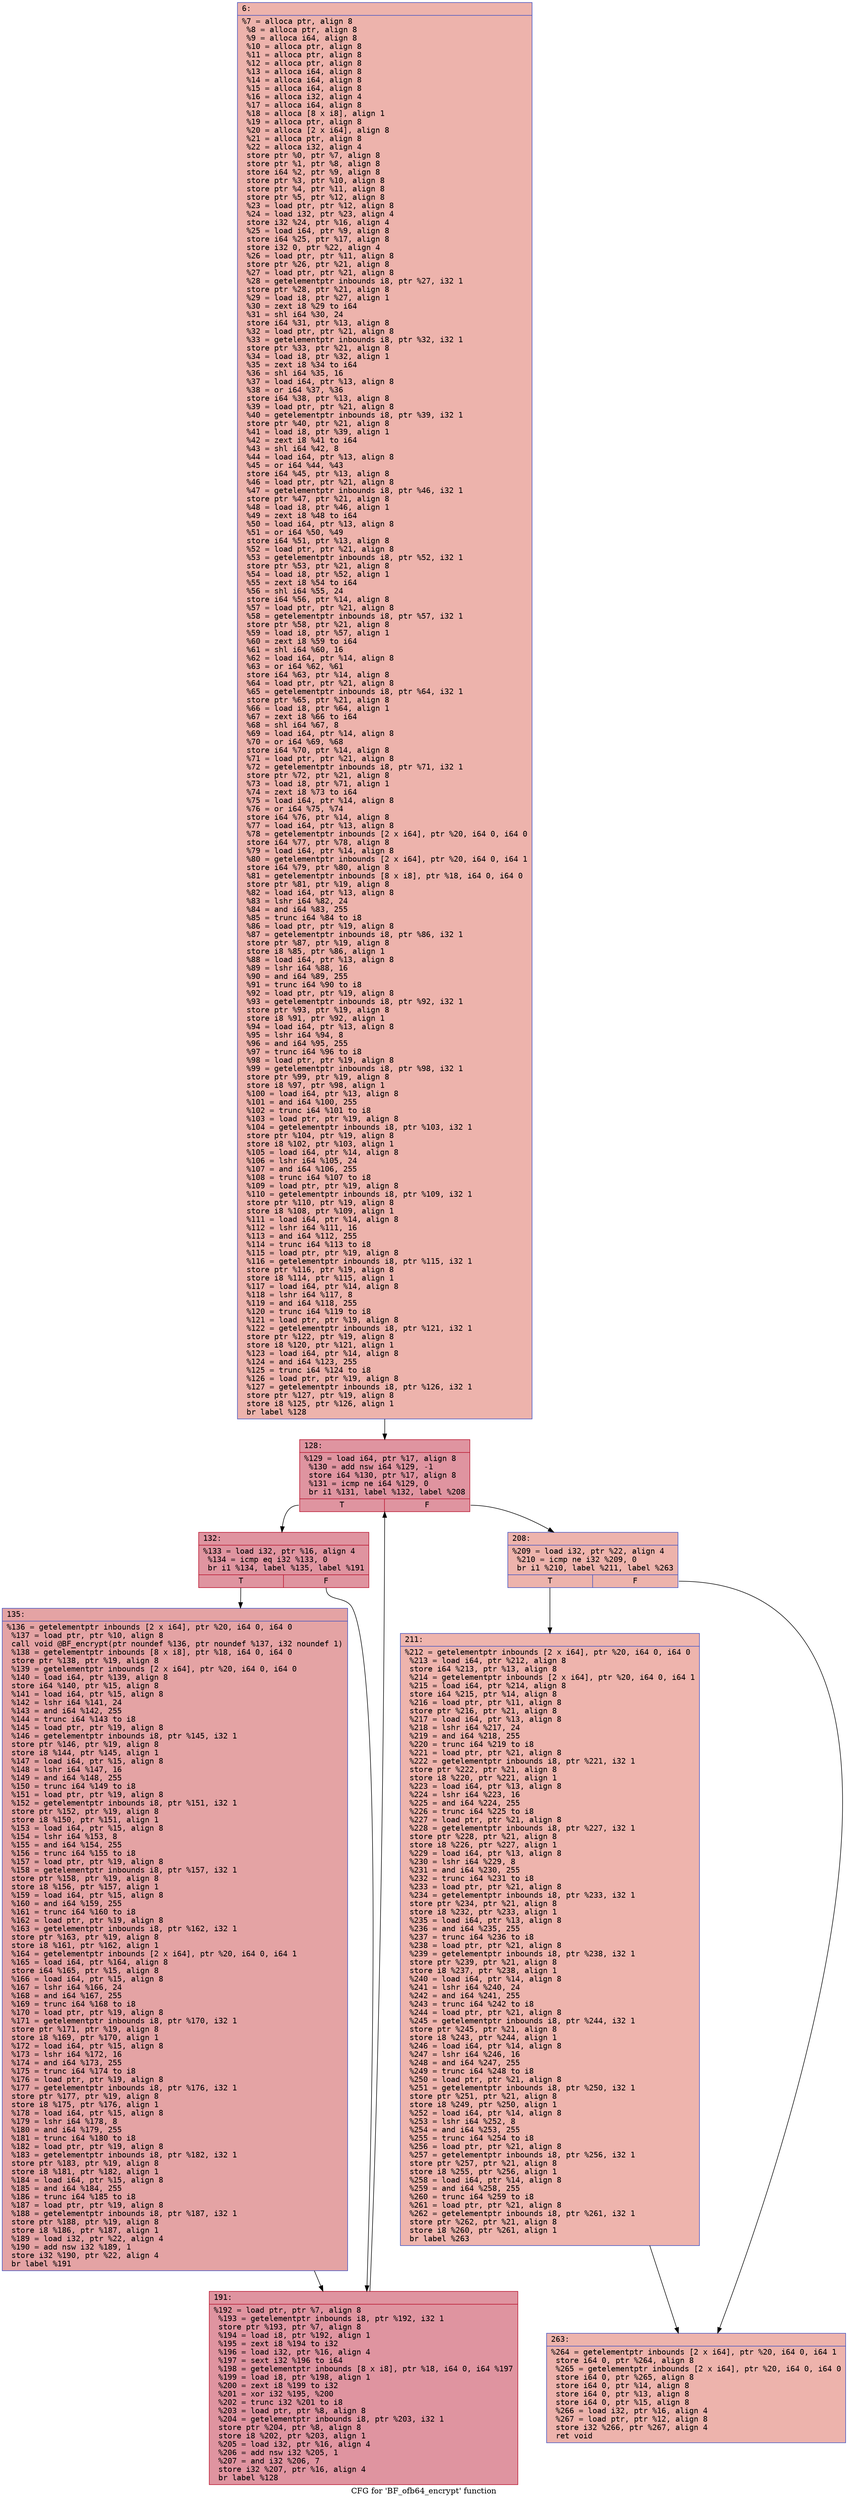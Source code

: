 digraph "CFG for 'BF_ofb64_encrypt' function" {
	label="CFG for 'BF_ofb64_encrypt' function";

	Node0x600002634050 [shape=record,color="#3d50c3ff", style=filled, fillcolor="#d6524470" fontname="Courier",label="{6:\l|  %7 = alloca ptr, align 8\l  %8 = alloca ptr, align 8\l  %9 = alloca i64, align 8\l  %10 = alloca ptr, align 8\l  %11 = alloca ptr, align 8\l  %12 = alloca ptr, align 8\l  %13 = alloca i64, align 8\l  %14 = alloca i64, align 8\l  %15 = alloca i64, align 8\l  %16 = alloca i32, align 4\l  %17 = alloca i64, align 8\l  %18 = alloca [8 x i8], align 1\l  %19 = alloca ptr, align 8\l  %20 = alloca [2 x i64], align 8\l  %21 = alloca ptr, align 8\l  %22 = alloca i32, align 4\l  store ptr %0, ptr %7, align 8\l  store ptr %1, ptr %8, align 8\l  store i64 %2, ptr %9, align 8\l  store ptr %3, ptr %10, align 8\l  store ptr %4, ptr %11, align 8\l  store ptr %5, ptr %12, align 8\l  %23 = load ptr, ptr %12, align 8\l  %24 = load i32, ptr %23, align 4\l  store i32 %24, ptr %16, align 4\l  %25 = load i64, ptr %9, align 8\l  store i64 %25, ptr %17, align 8\l  store i32 0, ptr %22, align 4\l  %26 = load ptr, ptr %11, align 8\l  store ptr %26, ptr %21, align 8\l  %27 = load ptr, ptr %21, align 8\l  %28 = getelementptr inbounds i8, ptr %27, i32 1\l  store ptr %28, ptr %21, align 8\l  %29 = load i8, ptr %27, align 1\l  %30 = zext i8 %29 to i64\l  %31 = shl i64 %30, 24\l  store i64 %31, ptr %13, align 8\l  %32 = load ptr, ptr %21, align 8\l  %33 = getelementptr inbounds i8, ptr %32, i32 1\l  store ptr %33, ptr %21, align 8\l  %34 = load i8, ptr %32, align 1\l  %35 = zext i8 %34 to i64\l  %36 = shl i64 %35, 16\l  %37 = load i64, ptr %13, align 8\l  %38 = or i64 %37, %36\l  store i64 %38, ptr %13, align 8\l  %39 = load ptr, ptr %21, align 8\l  %40 = getelementptr inbounds i8, ptr %39, i32 1\l  store ptr %40, ptr %21, align 8\l  %41 = load i8, ptr %39, align 1\l  %42 = zext i8 %41 to i64\l  %43 = shl i64 %42, 8\l  %44 = load i64, ptr %13, align 8\l  %45 = or i64 %44, %43\l  store i64 %45, ptr %13, align 8\l  %46 = load ptr, ptr %21, align 8\l  %47 = getelementptr inbounds i8, ptr %46, i32 1\l  store ptr %47, ptr %21, align 8\l  %48 = load i8, ptr %46, align 1\l  %49 = zext i8 %48 to i64\l  %50 = load i64, ptr %13, align 8\l  %51 = or i64 %50, %49\l  store i64 %51, ptr %13, align 8\l  %52 = load ptr, ptr %21, align 8\l  %53 = getelementptr inbounds i8, ptr %52, i32 1\l  store ptr %53, ptr %21, align 8\l  %54 = load i8, ptr %52, align 1\l  %55 = zext i8 %54 to i64\l  %56 = shl i64 %55, 24\l  store i64 %56, ptr %14, align 8\l  %57 = load ptr, ptr %21, align 8\l  %58 = getelementptr inbounds i8, ptr %57, i32 1\l  store ptr %58, ptr %21, align 8\l  %59 = load i8, ptr %57, align 1\l  %60 = zext i8 %59 to i64\l  %61 = shl i64 %60, 16\l  %62 = load i64, ptr %14, align 8\l  %63 = or i64 %62, %61\l  store i64 %63, ptr %14, align 8\l  %64 = load ptr, ptr %21, align 8\l  %65 = getelementptr inbounds i8, ptr %64, i32 1\l  store ptr %65, ptr %21, align 8\l  %66 = load i8, ptr %64, align 1\l  %67 = zext i8 %66 to i64\l  %68 = shl i64 %67, 8\l  %69 = load i64, ptr %14, align 8\l  %70 = or i64 %69, %68\l  store i64 %70, ptr %14, align 8\l  %71 = load ptr, ptr %21, align 8\l  %72 = getelementptr inbounds i8, ptr %71, i32 1\l  store ptr %72, ptr %21, align 8\l  %73 = load i8, ptr %71, align 1\l  %74 = zext i8 %73 to i64\l  %75 = load i64, ptr %14, align 8\l  %76 = or i64 %75, %74\l  store i64 %76, ptr %14, align 8\l  %77 = load i64, ptr %13, align 8\l  %78 = getelementptr inbounds [2 x i64], ptr %20, i64 0, i64 0\l  store i64 %77, ptr %78, align 8\l  %79 = load i64, ptr %14, align 8\l  %80 = getelementptr inbounds [2 x i64], ptr %20, i64 0, i64 1\l  store i64 %79, ptr %80, align 8\l  %81 = getelementptr inbounds [8 x i8], ptr %18, i64 0, i64 0\l  store ptr %81, ptr %19, align 8\l  %82 = load i64, ptr %13, align 8\l  %83 = lshr i64 %82, 24\l  %84 = and i64 %83, 255\l  %85 = trunc i64 %84 to i8\l  %86 = load ptr, ptr %19, align 8\l  %87 = getelementptr inbounds i8, ptr %86, i32 1\l  store ptr %87, ptr %19, align 8\l  store i8 %85, ptr %86, align 1\l  %88 = load i64, ptr %13, align 8\l  %89 = lshr i64 %88, 16\l  %90 = and i64 %89, 255\l  %91 = trunc i64 %90 to i8\l  %92 = load ptr, ptr %19, align 8\l  %93 = getelementptr inbounds i8, ptr %92, i32 1\l  store ptr %93, ptr %19, align 8\l  store i8 %91, ptr %92, align 1\l  %94 = load i64, ptr %13, align 8\l  %95 = lshr i64 %94, 8\l  %96 = and i64 %95, 255\l  %97 = trunc i64 %96 to i8\l  %98 = load ptr, ptr %19, align 8\l  %99 = getelementptr inbounds i8, ptr %98, i32 1\l  store ptr %99, ptr %19, align 8\l  store i8 %97, ptr %98, align 1\l  %100 = load i64, ptr %13, align 8\l  %101 = and i64 %100, 255\l  %102 = trunc i64 %101 to i8\l  %103 = load ptr, ptr %19, align 8\l  %104 = getelementptr inbounds i8, ptr %103, i32 1\l  store ptr %104, ptr %19, align 8\l  store i8 %102, ptr %103, align 1\l  %105 = load i64, ptr %14, align 8\l  %106 = lshr i64 %105, 24\l  %107 = and i64 %106, 255\l  %108 = trunc i64 %107 to i8\l  %109 = load ptr, ptr %19, align 8\l  %110 = getelementptr inbounds i8, ptr %109, i32 1\l  store ptr %110, ptr %19, align 8\l  store i8 %108, ptr %109, align 1\l  %111 = load i64, ptr %14, align 8\l  %112 = lshr i64 %111, 16\l  %113 = and i64 %112, 255\l  %114 = trunc i64 %113 to i8\l  %115 = load ptr, ptr %19, align 8\l  %116 = getelementptr inbounds i8, ptr %115, i32 1\l  store ptr %116, ptr %19, align 8\l  store i8 %114, ptr %115, align 1\l  %117 = load i64, ptr %14, align 8\l  %118 = lshr i64 %117, 8\l  %119 = and i64 %118, 255\l  %120 = trunc i64 %119 to i8\l  %121 = load ptr, ptr %19, align 8\l  %122 = getelementptr inbounds i8, ptr %121, i32 1\l  store ptr %122, ptr %19, align 8\l  store i8 %120, ptr %121, align 1\l  %123 = load i64, ptr %14, align 8\l  %124 = and i64 %123, 255\l  %125 = trunc i64 %124 to i8\l  %126 = load ptr, ptr %19, align 8\l  %127 = getelementptr inbounds i8, ptr %126, i32 1\l  store ptr %127, ptr %19, align 8\l  store i8 %125, ptr %126, align 1\l  br label %128\l}"];
	Node0x600002634050 -> Node0x6000026340f0[tooltip="6 -> 128\nProbability 100.00%" ];
	Node0x6000026340f0 [shape=record,color="#b70d28ff", style=filled, fillcolor="#b70d2870" fontname="Courier",label="{128:\l|  %129 = load i64, ptr %17, align 8\l  %130 = add nsw i64 %129, -1\l  store i64 %130, ptr %17, align 8\l  %131 = icmp ne i64 %129, 0\l  br i1 %131, label %132, label %208\l|{<s0>T|<s1>F}}"];
	Node0x6000026340f0:s0 -> Node0x600002634140[tooltip="128 -> 132\nProbability 96.88%" ];
	Node0x6000026340f0:s1 -> Node0x600002634230[tooltip="128 -> 208\nProbability 3.12%" ];
	Node0x600002634140 [shape=record,color="#b70d28ff", style=filled, fillcolor="#b70d2870" fontname="Courier",label="{132:\l|  %133 = load i32, ptr %16, align 4\l  %134 = icmp eq i32 %133, 0\l  br i1 %134, label %135, label %191\l|{<s0>T|<s1>F}}"];
	Node0x600002634140:s0 -> Node0x600002634190[tooltip="132 -> 135\nProbability 37.50%" ];
	Node0x600002634140:s1 -> Node0x6000026341e0[tooltip="132 -> 191\nProbability 62.50%" ];
	Node0x600002634190 [shape=record,color="#3d50c3ff", style=filled, fillcolor="#c32e3170" fontname="Courier",label="{135:\l|  %136 = getelementptr inbounds [2 x i64], ptr %20, i64 0, i64 0\l  %137 = load ptr, ptr %10, align 8\l  call void @BF_encrypt(ptr noundef %136, ptr noundef %137, i32 noundef 1)\l  %138 = getelementptr inbounds [8 x i8], ptr %18, i64 0, i64 0\l  store ptr %138, ptr %19, align 8\l  %139 = getelementptr inbounds [2 x i64], ptr %20, i64 0, i64 0\l  %140 = load i64, ptr %139, align 8\l  store i64 %140, ptr %15, align 8\l  %141 = load i64, ptr %15, align 8\l  %142 = lshr i64 %141, 24\l  %143 = and i64 %142, 255\l  %144 = trunc i64 %143 to i8\l  %145 = load ptr, ptr %19, align 8\l  %146 = getelementptr inbounds i8, ptr %145, i32 1\l  store ptr %146, ptr %19, align 8\l  store i8 %144, ptr %145, align 1\l  %147 = load i64, ptr %15, align 8\l  %148 = lshr i64 %147, 16\l  %149 = and i64 %148, 255\l  %150 = trunc i64 %149 to i8\l  %151 = load ptr, ptr %19, align 8\l  %152 = getelementptr inbounds i8, ptr %151, i32 1\l  store ptr %152, ptr %19, align 8\l  store i8 %150, ptr %151, align 1\l  %153 = load i64, ptr %15, align 8\l  %154 = lshr i64 %153, 8\l  %155 = and i64 %154, 255\l  %156 = trunc i64 %155 to i8\l  %157 = load ptr, ptr %19, align 8\l  %158 = getelementptr inbounds i8, ptr %157, i32 1\l  store ptr %158, ptr %19, align 8\l  store i8 %156, ptr %157, align 1\l  %159 = load i64, ptr %15, align 8\l  %160 = and i64 %159, 255\l  %161 = trunc i64 %160 to i8\l  %162 = load ptr, ptr %19, align 8\l  %163 = getelementptr inbounds i8, ptr %162, i32 1\l  store ptr %163, ptr %19, align 8\l  store i8 %161, ptr %162, align 1\l  %164 = getelementptr inbounds [2 x i64], ptr %20, i64 0, i64 1\l  %165 = load i64, ptr %164, align 8\l  store i64 %165, ptr %15, align 8\l  %166 = load i64, ptr %15, align 8\l  %167 = lshr i64 %166, 24\l  %168 = and i64 %167, 255\l  %169 = trunc i64 %168 to i8\l  %170 = load ptr, ptr %19, align 8\l  %171 = getelementptr inbounds i8, ptr %170, i32 1\l  store ptr %171, ptr %19, align 8\l  store i8 %169, ptr %170, align 1\l  %172 = load i64, ptr %15, align 8\l  %173 = lshr i64 %172, 16\l  %174 = and i64 %173, 255\l  %175 = trunc i64 %174 to i8\l  %176 = load ptr, ptr %19, align 8\l  %177 = getelementptr inbounds i8, ptr %176, i32 1\l  store ptr %177, ptr %19, align 8\l  store i8 %175, ptr %176, align 1\l  %178 = load i64, ptr %15, align 8\l  %179 = lshr i64 %178, 8\l  %180 = and i64 %179, 255\l  %181 = trunc i64 %180 to i8\l  %182 = load ptr, ptr %19, align 8\l  %183 = getelementptr inbounds i8, ptr %182, i32 1\l  store ptr %183, ptr %19, align 8\l  store i8 %181, ptr %182, align 1\l  %184 = load i64, ptr %15, align 8\l  %185 = and i64 %184, 255\l  %186 = trunc i64 %185 to i8\l  %187 = load ptr, ptr %19, align 8\l  %188 = getelementptr inbounds i8, ptr %187, i32 1\l  store ptr %188, ptr %19, align 8\l  store i8 %186, ptr %187, align 1\l  %189 = load i32, ptr %22, align 4\l  %190 = add nsw i32 %189, 1\l  store i32 %190, ptr %22, align 4\l  br label %191\l}"];
	Node0x600002634190 -> Node0x6000026341e0[tooltip="135 -> 191\nProbability 100.00%" ];
	Node0x6000026341e0 [shape=record,color="#b70d28ff", style=filled, fillcolor="#b70d2870" fontname="Courier",label="{191:\l|  %192 = load ptr, ptr %7, align 8\l  %193 = getelementptr inbounds i8, ptr %192, i32 1\l  store ptr %193, ptr %7, align 8\l  %194 = load i8, ptr %192, align 1\l  %195 = zext i8 %194 to i32\l  %196 = load i32, ptr %16, align 4\l  %197 = sext i32 %196 to i64\l  %198 = getelementptr inbounds [8 x i8], ptr %18, i64 0, i64 %197\l  %199 = load i8, ptr %198, align 1\l  %200 = zext i8 %199 to i32\l  %201 = xor i32 %195, %200\l  %202 = trunc i32 %201 to i8\l  %203 = load ptr, ptr %8, align 8\l  %204 = getelementptr inbounds i8, ptr %203, i32 1\l  store ptr %204, ptr %8, align 8\l  store i8 %202, ptr %203, align 1\l  %205 = load i32, ptr %16, align 4\l  %206 = add nsw i32 %205, 1\l  %207 = and i32 %206, 7\l  store i32 %207, ptr %16, align 4\l  br label %128\l}"];
	Node0x6000026341e0 -> Node0x6000026340f0[tooltip="191 -> 128\nProbability 100.00%" ];
	Node0x600002634230 [shape=record,color="#3d50c3ff", style=filled, fillcolor="#d6524470" fontname="Courier",label="{208:\l|  %209 = load i32, ptr %22, align 4\l  %210 = icmp ne i32 %209, 0\l  br i1 %210, label %211, label %263\l|{<s0>T|<s1>F}}"];
	Node0x600002634230:s0 -> Node0x600002634280[tooltip="208 -> 211\nProbability 62.50%" ];
	Node0x600002634230:s1 -> Node0x6000026342d0[tooltip="208 -> 263\nProbability 37.50%" ];
	Node0x600002634280 [shape=record,color="#3d50c3ff", style=filled, fillcolor="#d8564670" fontname="Courier",label="{211:\l|  %212 = getelementptr inbounds [2 x i64], ptr %20, i64 0, i64 0\l  %213 = load i64, ptr %212, align 8\l  store i64 %213, ptr %13, align 8\l  %214 = getelementptr inbounds [2 x i64], ptr %20, i64 0, i64 1\l  %215 = load i64, ptr %214, align 8\l  store i64 %215, ptr %14, align 8\l  %216 = load ptr, ptr %11, align 8\l  store ptr %216, ptr %21, align 8\l  %217 = load i64, ptr %13, align 8\l  %218 = lshr i64 %217, 24\l  %219 = and i64 %218, 255\l  %220 = trunc i64 %219 to i8\l  %221 = load ptr, ptr %21, align 8\l  %222 = getelementptr inbounds i8, ptr %221, i32 1\l  store ptr %222, ptr %21, align 8\l  store i8 %220, ptr %221, align 1\l  %223 = load i64, ptr %13, align 8\l  %224 = lshr i64 %223, 16\l  %225 = and i64 %224, 255\l  %226 = trunc i64 %225 to i8\l  %227 = load ptr, ptr %21, align 8\l  %228 = getelementptr inbounds i8, ptr %227, i32 1\l  store ptr %228, ptr %21, align 8\l  store i8 %226, ptr %227, align 1\l  %229 = load i64, ptr %13, align 8\l  %230 = lshr i64 %229, 8\l  %231 = and i64 %230, 255\l  %232 = trunc i64 %231 to i8\l  %233 = load ptr, ptr %21, align 8\l  %234 = getelementptr inbounds i8, ptr %233, i32 1\l  store ptr %234, ptr %21, align 8\l  store i8 %232, ptr %233, align 1\l  %235 = load i64, ptr %13, align 8\l  %236 = and i64 %235, 255\l  %237 = trunc i64 %236 to i8\l  %238 = load ptr, ptr %21, align 8\l  %239 = getelementptr inbounds i8, ptr %238, i32 1\l  store ptr %239, ptr %21, align 8\l  store i8 %237, ptr %238, align 1\l  %240 = load i64, ptr %14, align 8\l  %241 = lshr i64 %240, 24\l  %242 = and i64 %241, 255\l  %243 = trunc i64 %242 to i8\l  %244 = load ptr, ptr %21, align 8\l  %245 = getelementptr inbounds i8, ptr %244, i32 1\l  store ptr %245, ptr %21, align 8\l  store i8 %243, ptr %244, align 1\l  %246 = load i64, ptr %14, align 8\l  %247 = lshr i64 %246, 16\l  %248 = and i64 %247, 255\l  %249 = trunc i64 %248 to i8\l  %250 = load ptr, ptr %21, align 8\l  %251 = getelementptr inbounds i8, ptr %250, i32 1\l  store ptr %251, ptr %21, align 8\l  store i8 %249, ptr %250, align 1\l  %252 = load i64, ptr %14, align 8\l  %253 = lshr i64 %252, 8\l  %254 = and i64 %253, 255\l  %255 = trunc i64 %254 to i8\l  %256 = load ptr, ptr %21, align 8\l  %257 = getelementptr inbounds i8, ptr %256, i32 1\l  store ptr %257, ptr %21, align 8\l  store i8 %255, ptr %256, align 1\l  %258 = load i64, ptr %14, align 8\l  %259 = and i64 %258, 255\l  %260 = trunc i64 %259 to i8\l  %261 = load ptr, ptr %21, align 8\l  %262 = getelementptr inbounds i8, ptr %261, i32 1\l  store ptr %262, ptr %21, align 8\l  store i8 %260, ptr %261, align 1\l  br label %263\l}"];
	Node0x600002634280 -> Node0x6000026342d0[tooltip="211 -> 263\nProbability 100.00%" ];
	Node0x6000026342d0 [shape=record,color="#3d50c3ff", style=filled, fillcolor="#d6524470" fontname="Courier",label="{263:\l|  %264 = getelementptr inbounds [2 x i64], ptr %20, i64 0, i64 1\l  store i64 0, ptr %264, align 8\l  %265 = getelementptr inbounds [2 x i64], ptr %20, i64 0, i64 0\l  store i64 0, ptr %265, align 8\l  store i64 0, ptr %14, align 8\l  store i64 0, ptr %13, align 8\l  store i64 0, ptr %15, align 8\l  %266 = load i32, ptr %16, align 4\l  %267 = load ptr, ptr %12, align 8\l  store i32 %266, ptr %267, align 4\l  ret void\l}"];
}
